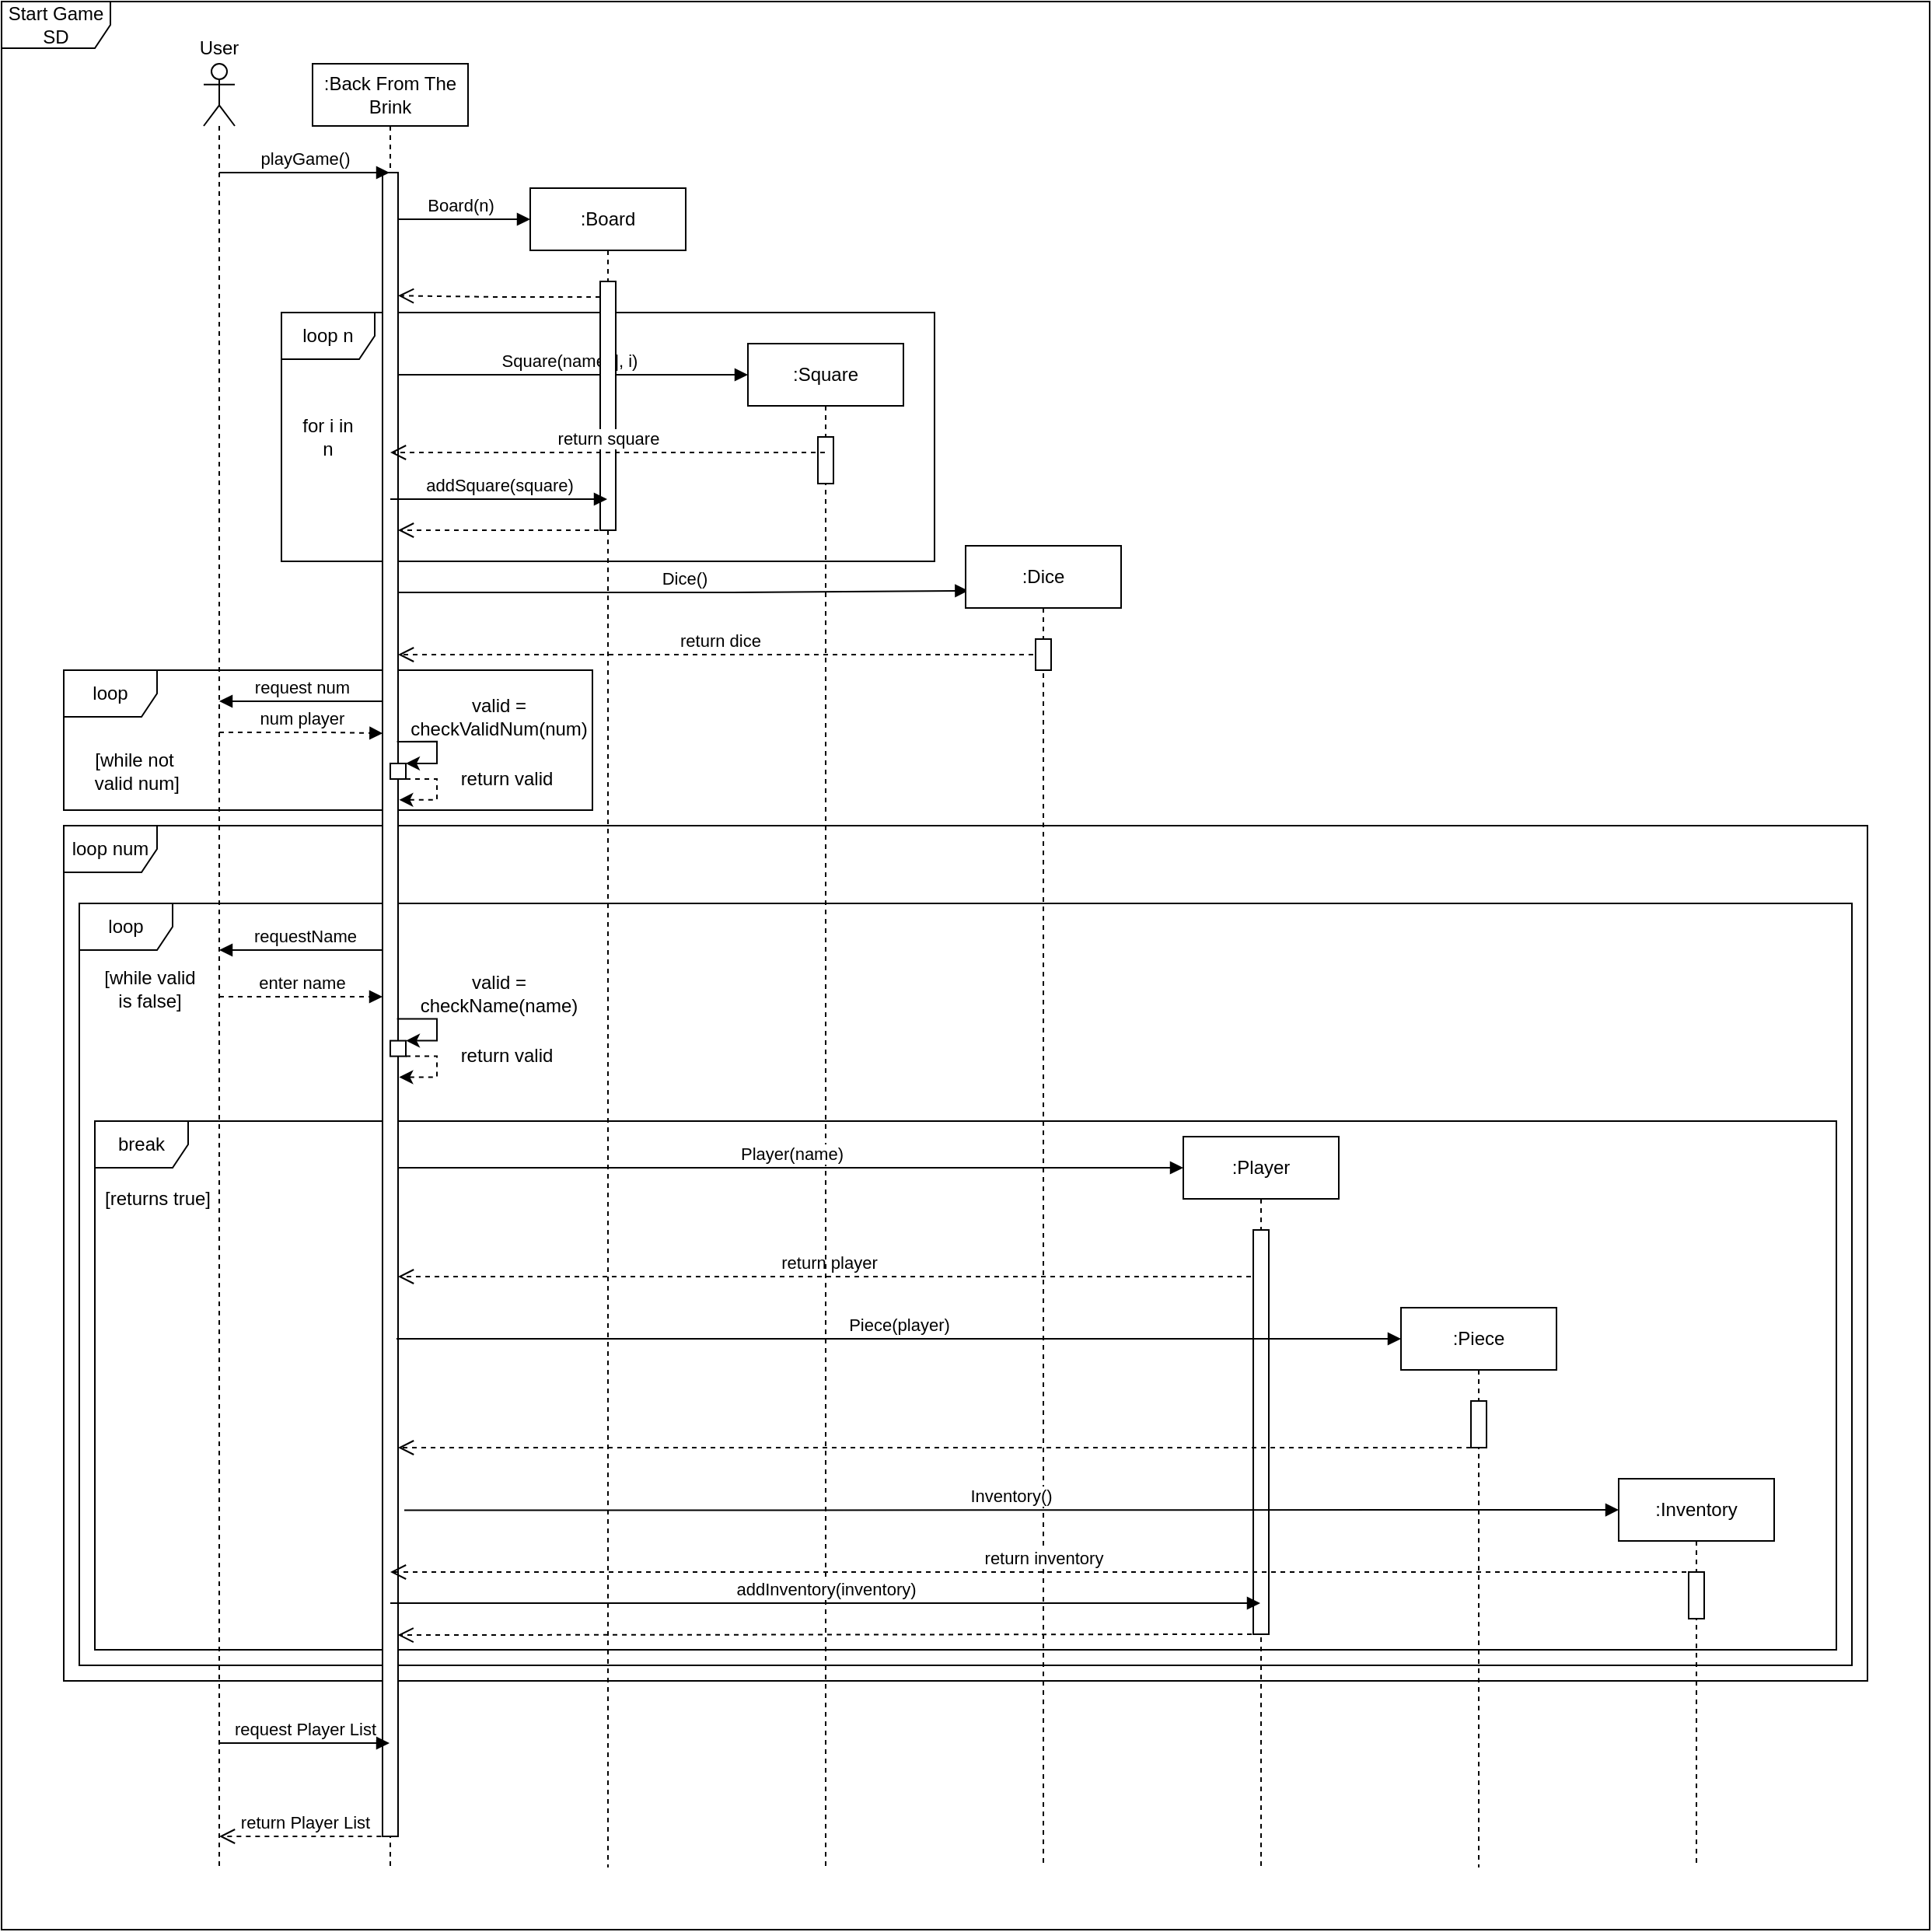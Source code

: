 <mxfile version="13.10.0" type="device"><diagram id="G4HmESQTzpHWLFLgAaE-" name="Page-1"><mxGraphModel dx="1730" dy="913" grid="1" gridSize="10" guides="1" tooltips="1" connect="1" arrows="1" fold="1" page="1" pageScale="1" pageWidth="827" pageHeight="1169" math="0" shadow="0"><root><mxCell id="0"/><mxCell id="1" parent="0"/><mxCell id="XjFpFOUz0O3G0IJD6dk8-18" value="loop n" style="shape=umlFrame;whiteSpace=wrap;html=1;" parent="1" vertex="1"><mxGeometry x="220" y="200" width="420" height="160" as="geometry"/></mxCell><mxCell id="j199UC3N-cG8pIH6lZQa-1" value="Start Game SD" style="shape=umlFrame;whiteSpace=wrap;html=1;width=70;height=30;" parent="1" vertex="1"><mxGeometry x="40" width="1240" height="1240" as="geometry"/></mxCell><mxCell id="XjFpFOUz0O3G0IJD6dk8-43" value="loop num" style="shape=umlFrame;whiteSpace=wrap;html=1;" parent="1" vertex="1"><mxGeometry x="80" y="530" width="1160" height="550" as="geometry"/></mxCell><mxCell id="XjFpFOUz0O3G0IJD6dk8-44" value="loop" style="shape=umlFrame;whiteSpace=wrap;html=1;" parent="1" vertex="1"><mxGeometry x="90" y="580" width="1140" height="490" as="geometry"/></mxCell><mxCell id="XjFpFOUz0O3G0IJD6dk8-47" value="break" style="shape=umlFrame;whiteSpace=wrap;html=1;" parent="1" vertex="1"><mxGeometry x="100" y="720" width="1120" height="340" as="geometry"/></mxCell><mxCell id="XjFpFOUz0O3G0IJD6dk8-41" value="return player" style="html=1;verticalAlign=bottom;endArrow=open;endSize=8;dashed=1;" parent="1" source="XjFpFOUz0O3G0IJD6dk8-37" edge="1"><mxGeometry relative="1" as="geometry"><mxPoint x="705" y="820" as="sourcePoint"/><mxPoint x="295" y="820" as="targetPoint"/></mxGeometry></mxCell><mxCell id="XjFpFOUz0O3G0IJD6dk8-22" value="Square(name[i], i)" style="html=1;verticalAlign=bottom;endArrow=block;" parent="1" source="XjFpFOUz0O3G0IJD6dk8-4" edge="1"><mxGeometry width="80" relative="1" as="geometry"><mxPoint x="370" y="270" as="sourcePoint"/><mxPoint x="520" y="240" as="targetPoint"/><Array as="points"><mxPoint x="370" y="240"/></Array></mxGeometry></mxCell><mxCell id="j199UC3N-cG8pIH6lZQa-17" value="loop" style="shape=umlFrame;whiteSpace=wrap;html=1;" parent="1" vertex="1"><mxGeometry x="80" y="430" width="340" height="90" as="geometry"/></mxCell><mxCell id="XjFpFOUz0O3G0IJD6dk8-13" value="Board(n)" style="html=1;verticalAlign=bottom;endArrow=block;" parent="1" source="XjFpFOUz0O3G0IJD6dk8-4" edge="1"><mxGeometry width="80" relative="1" as="geometry"><mxPoint x="370" y="280" as="sourcePoint"/><mxPoint x="380" y="140" as="targetPoint"/><Array as="points"><mxPoint x="360" y="140"/></Array></mxGeometry></mxCell><mxCell id="XjFpFOUz0O3G0IJD6dk8-42" value="return Player List" style="html=1;verticalAlign=bottom;endArrow=open;dashed=1;endSize=8;" parent="1" edge="1"><mxGeometry relative="1" as="geometry"><mxPoint x="290.18" y="1180" as="sourcePoint"/><mxPoint x="180.004" y="1180" as="targetPoint"/><Array as="points"><mxPoint x="260.68" y="1180"/></Array></mxGeometry></mxCell><mxCell id="XjFpFOUz0O3G0IJD6dk8-32" value="requestName" style="html=1;verticalAlign=bottom;endArrow=block;exitX=0.5;exitY=0.63;exitDx=0;exitDy=0;exitPerimeter=0;" parent="1" edge="1"><mxGeometry width="80" relative="1" as="geometry"><mxPoint x="290.68" y="610.0" as="sourcePoint"/><mxPoint x="180.004" y="610.0" as="targetPoint"/></mxGeometry></mxCell><mxCell id="XjFpFOUz0O3G0IJD6dk8-14" value="" style="html=1;verticalAlign=bottom;endArrow=open;dashed=1;endSize=8;entryX=1;entryY=0.074;entryDx=0;entryDy=0;entryPerimeter=0;" parent="1" source="XjFpFOUz0O3G0IJD6dk8-15" target="XjFpFOUz0O3G0IJD6dk8-39" edge="1"><mxGeometry relative="1" as="geometry"><mxPoint x="440" y="200" as="sourcePoint"/><mxPoint x="296" y="200" as="targetPoint"/><Array as="points"><mxPoint x="410" y="190"/><mxPoint x="360" y="190"/></Array></mxGeometry></mxCell><mxCell id="XjFpFOUz0O3G0IJD6dk8-3" value="" style="shape=umlLifeline;participant=umlActor;perimeter=lifelinePerimeter;whiteSpace=wrap;html=1;container=1;collapsible=0;recursiveResize=0;verticalAlign=top;spacingTop=36;outlineConnect=0;" parent="1" vertex="1"><mxGeometry x="170" y="40" width="20" height="1160" as="geometry"/></mxCell><mxCell id="XjFpFOUz0O3G0IJD6dk8-4" value=":Back From The Brink" style="shape=umlLifeline;perimeter=lifelinePerimeter;whiteSpace=wrap;html=1;container=1;collapsible=0;recursiveResize=0;outlineConnect=0;" parent="1" vertex="1"><mxGeometry x="240" y="40" width="100" height="1160" as="geometry"/></mxCell><mxCell id="XjFpFOUz0O3G0IJD6dk8-39" value="" style="html=1;points=[];perimeter=orthogonalPerimeter;" parent="XjFpFOUz0O3G0IJD6dk8-4" vertex="1"><mxGeometry x="45" y="70" width="10" height="1070" as="geometry"/></mxCell><mxCell id="XjFpFOUz0O3G0IJD6dk8-5" value=":Board" style="shape=umlLifeline;perimeter=lifelinePerimeter;whiteSpace=wrap;html=1;container=1;collapsible=0;recursiveResize=0;outlineConnect=0;" parent="1" vertex="1"><mxGeometry x="380" y="120" width="100" height="1080" as="geometry"/></mxCell><mxCell id="XjFpFOUz0O3G0IJD6dk8-15" value="" style="html=1;points=[];perimeter=orthogonalPerimeter;" parent="XjFpFOUz0O3G0IJD6dk8-5" vertex="1"><mxGeometry x="45" y="60" width="10" height="160" as="geometry"/></mxCell><mxCell id="XjFpFOUz0O3G0IJD6dk8-7" value="playGame()" style="html=1;verticalAlign=bottom;endArrow=block;" parent="1" source="XjFpFOUz0O3G0IJD6dk8-3" target="XjFpFOUz0O3G0IJD6dk8-4" edge="1"><mxGeometry width="80" relative="1" as="geometry"><mxPoint x="370" y="280" as="sourcePoint"/><mxPoint x="450" y="280" as="targetPoint"/><Array as="points"><mxPoint x="210" y="110"/></Array></mxGeometry></mxCell><mxCell id="XjFpFOUz0O3G0IJD6dk8-11" value="User" style="text;html=1;strokeColor=none;fillColor=none;align=center;verticalAlign=middle;whiteSpace=wrap;rounded=0;" parent="1" vertex="1"><mxGeometry x="160" y="20" width="40" height="20" as="geometry"/></mxCell><mxCell id="XjFpFOUz0O3G0IJD6dk8-19" value="for i in n" style="text;html=1;strokeColor=none;fillColor=none;align=center;verticalAlign=middle;whiteSpace=wrap;rounded=0;" parent="1" vertex="1"><mxGeometry x="230" y="270" width="40" height="20" as="geometry"/></mxCell><mxCell id="XjFpFOUz0O3G0IJD6dk8-20" value=":Square" style="shape=umlLifeline;perimeter=lifelinePerimeter;whiteSpace=wrap;html=1;container=1;collapsible=0;recursiveResize=0;outlineConnect=0;" parent="1" vertex="1"><mxGeometry x="520" y="220" width="100" height="980" as="geometry"/></mxCell><mxCell id="XjFpFOUz0O3G0IJD6dk8-23" value="" style="html=1;points=[];perimeter=orthogonalPerimeter;" parent="XjFpFOUz0O3G0IJD6dk8-20" vertex="1"><mxGeometry x="45" y="60" width="10" height="30" as="geometry"/></mxCell><mxCell id="XjFpFOUz0O3G0IJD6dk8-25" value="" style="html=1;verticalAlign=bottom;endArrow=open;dashed=1;endSize=8;" parent="1" edge="1"><mxGeometry relative="1" as="geometry"><mxPoint x="430" y="340" as="sourcePoint"/><mxPoint x="295" y="340" as="targetPoint"/><Array as="points"><mxPoint x="375" y="340"/></Array></mxGeometry></mxCell><mxCell id="XjFpFOUz0O3G0IJD6dk8-27" value="num player" style="html=1;verticalAlign=bottom;endArrow=block;dashed=1;entryX=0.017;entryY=0.337;entryDx=0;entryDy=0;entryPerimeter=0;" parent="1" source="XjFpFOUz0O3G0IJD6dk8-3" target="XjFpFOUz0O3G0IJD6dk8-39" edge="1"><mxGeometry width="80" relative="1" as="geometry"><mxPoint x="180" y="490" as="sourcePoint"/><mxPoint x="286" y="489" as="targetPoint"/><Array as="points"><mxPoint x="250" y="470"/></Array></mxGeometry></mxCell><mxCell id="XjFpFOUz0O3G0IJD6dk8-33" value="enter name" style="html=1;verticalAlign=bottom;endArrow=block;dashed=1;" parent="1" target="XjFpFOUz0O3G0IJD6dk8-39" edge="1"><mxGeometry width="80" relative="1" as="geometry"><mxPoint x="180" y="640" as="sourcePoint"/><mxPoint x="280" y="640" as="targetPoint"/></mxGeometry></mxCell><mxCell id="XjFpFOUz0O3G0IJD6dk8-36" value="Player(name)" style="html=1;verticalAlign=bottom;endArrow=block;" parent="1" edge="1"><mxGeometry width="80" relative="1" as="geometry"><mxPoint x="295" y="750" as="sourcePoint"/><mxPoint x="800" y="750" as="targetPoint"/></mxGeometry></mxCell><mxCell id="XjFpFOUz0O3G0IJD6dk8-37" value=":Player" style="shape=umlLifeline;perimeter=lifelinePerimeter;whiteSpace=wrap;html=1;container=1;collapsible=0;recursiveResize=0;outlineConnect=0;" parent="1" vertex="1"><mxGeometry x="800" y="730" width="100" height="470" as="geometry"/></mxCell><mxCell id="XjFpFOUz0O3G0IJD6dk8-38" value="" style="html=1;points=[];perimeter=orthogonalPerimeter;" parent="XjFpFOUz0O3G0IJD6dk8-37" vertex="1"><mxGeometry x="45" y="60" width="10" height="260" as="geometry"/></mxCell><mxCell id="XjFpFOUz0O3G0IJD6dk8-45" value="[while valid &lt;br&gt;is false]" style="text;html=1;align=center;verticalAlign=middle;resizable=0;points=[];autosize=1;" parent="1" vertex="1"><mxGeometry x="90" y="610" width="90" height="50" as="geometry"/></mxCell><mxCell id="XjFpFOUz0O3G0IJD6dk8-48" value="[returns true]" style="text;html=1;align=center;verticalAlign=middle;resizable=0;points=[];autosize=1;" parent="1" vertex="1"><mxGeometry x="100" y="760" width="80" height="20" as="geometry"/></mxCell><mxCell id="j199UC3N-cG8pIH6lZQa-8" value="Dice()" style="html=1;verticalAlign=bottom;endArrow=block;entryX=0.017;entryY=0.034;entryDx=0;entryDy=0;entryPerimeter=0;" parent="1" source="XjFpFOUz0O3G0IJD6dk8-39" target="j199UC3N-cG8pIH6lZQa-2" edge="1"><mxGeometry width="80" relative="1" as="geometry"><mxPoint x="580" y="390" as="sourcePoint"/><mxPoint x="660" y="390" as="targetPoint"/><Array as="points"><mxPoint x="520" y="380"/></Array></mxGeometry></mxCell><mxCell id="j199UC3N-cG8pIH6lZQa-9" value="return dice" style="html=1;verticalAlign=bottom;endArrow=open;dashed=1;endSize=8;" parent="1" source="j199UC3N-cG8pIH6lZQa-2" target="XjFpFOUz0O3G0IJD6dk8-39" edge="1"><mxGeometry relative="1" as="geometry"><mxPoint x="432.5" y="450" as="sourcePoint"/><mxPoint x="297.5" y="450" as="targetPoint"/><Array as="points"><mxPoint x="550" y="420"/></Array></mxGeometry></mxCell><mxCell id="j199UC3N-cG8pIH6lZQa-10" value=":Piece" style="shape=umlLifeline;perimeter=lifelinePerimeter;whiteSpace=wrap;html=1;container=1;collapsible=0;recursiveResize=0;outlineConnect=0;" parent="1" vertex="1"><mxGeometry x="940" y="840" width="100" height="360" as="geometry"/></mxCell><mxCell id="j199UC3N-cG8pIH6lZQa-12" value="" style="html=1;points=[];perimeter=orthogonalPerimeter;" parent="j199UC3N-cG8pIH6lZQa-10" vertex="1"><mxGeometry x="45" y="60" width="10" height="30" as="geometry"/></mxCell><mxCell id="j199UC3N-cG8pIH6lZQa-11" value="Piece(player)" style="html=1;verticalAlign=bottom;endArrow=block;" parent="1" edge="1"><mxGeometry width="80" relative="1" as="geometry"><mxPoint x="294" y="860" as="sourcePoint"/><mxPoint x="940" y="860" as="targetPoint"/></mxGeometry></mxCell><mxCell id="j199UC3N-cG8pIH6lZQa-13" value="" style="html=1;verticalAlign=bottom;endArrow=open;endSize=8;dashed=1;" parent="1" source="j199UC3N-cG8pIH6lZQa-12" edge="1"><mxGeometry relative="1" as="geometry"><mxPoint x="849.5" y="930" as="sourcePoint"/><mxPoint x="295" y="930" as="targetPoint"/></mxGeometry></mxCell><mxCell id="j199UC3N-cG8pIH6lZQa-16" value="request num" style="html=1;verticalAlign=bottom;endArrow=block;" parent="1" target="XjFpFOUz0O3G0IJD6dk8-3" edge="1"><mxGeometry width="80" relative="1" as="geometry"><mxPoint x="285" y="450" as="sourcePoint"/><mxPoint x="299.5" y="490" as="targetPoint"/><Array as="points"><mxPoint x="270" y="450"/></Array></mxGeometry></mxCell><mxCell id="j199UC3N-cG8pIH6lZQa-18" value="[while not&lt;br&gt;&amp;nbsp;valid num]" style="text;html=1;align=center;verticalAlign=middle;resizable=0;points=[];autosize=1;" parent="1" vertex="1"><mxGeometry x="90" y="480" width="70" height="30" as="geometry"/></mxCell><mxCell id="j199UC3N-cG8pIH6lZQa-22" value="valid = checkValidNum(num)" style="text;html=1;strokeColor=none;fillColor=none;align=center;verticalAlign=middle;whiteSpace=wrap;rounded=0;" parent="1" vertex="1"><mxGeometry x="340" y="450" width="40" height="20" as="geometry"/></mxCell><mxCell id="j199UC3N-cG8pIH6lZQa-2" value=":Dice" style="shape=umlLifeline;perimeter=lifelinePerimeter;whiteSpace=wrap;html=1;container=1;collapsible=0;recursiveResize=0;outlineConnect=0;" parent="1" vertex="1"><mxGeometry x="660" y="350" width="100" height="850" as="geometry"/></mxCell><mxCell id="j199UC3N-cG8pIH6lZQa-6" value="" style="html=1;points=[];perimeter=orthogonalPerimeter;" parent="j199UC3N-cG8pIH6lZQa-2" vertex="1"><mxGeometry x="45" y="60" width="10" height="20" as="geometry"/></mxCell><mxCell id="TxVGsGsQsq2__FSiZ8od-1" value=":Inventory" style="shape=umlLifeline;perimeter=lifelinePerimeter;whiteSpace=wrap;html=1;container=1;collapsible=0;recursiveResize=0;outlineConnect=0;" parent="1" vertex="1"><mxGeometry x="1080" y="950" width="100" height="250" as="geometry"/></mxCell><mxCell id="TxVGsGsQsq2__FSiZ8od-2" value="" style="html=1;points=[];perimeter=orthogonalPerimeter;" parent="TxVGsGsQsq2__FSiZ8od-1" vertex="1"><mxGeometry x="45" y="60" width="10" height="30" as="geometry"/></mxCell><mxCell id="TxVGsGsQsq2__FSiZ8od-3" value="Inventory()" style="html=1;verticalAlign=bottom;endArrow=block;exitX=1.4;exitY=0.804;exitDx=0;exitDy=0;exitPerimeter=0;" parent="1" source="XjFpFOUz0O3G0IJD6dk8-39" edge="1"><mxGeometry width="80" relative="1" as="geometry"><mxPoint x="434" y="970" as="sourcePoint"/><mxPoint x="1080" y="970" as="targetPoint"/></mxGeometry></mxCell><mxCell id="TxVGsGsQsq2__FSiZ8od-4" value="return inventory" style="html=1;verticalAlign=bottom;endArrow=open;endSize=8;dashed=1;" parent="1" source="TxVGsGsQsq2__FSiZ8od-1" target="XjFpFOUz0O3G0IJD6dk8-4" edge="1"><mxGeometry relative="1" as="geometry"><mxPoint x="1130" y="1040" as="sourcePoint"/><mxPoint x="850" y="1040" as="targetPoint"/><Array as="points"><mxPoint x="990" y="1010"/></Array></mxGeometry></mxCell><mxCell id="TxVGsGsQsq2__FSiZ8od-5" value="" style="html=1;verticalAlign=bottom;endArrow=open;endSize=8;dashed=1;entryX=0.98;entryY=0.879;entryDx=0;entryDy=0;entryPerimeter=0;" parent="1" target="XjFpFOUz0O3G0IJD6dk8-39" edge="1"><mxGeometry relative="1" as="geometry"><mxPoint x="850" y="1050" as="sourcePoint"/><mxPoint x="570" y="1050" as="targetPoint"/></mxGeometry></mxCell><mxCell id="OqYefLpBPD6iz85sGEel-3" value="request Player List" style="html=1;verticalAlign=bottom;endArrow=block;" parent="1" source="XjFpFOUz0O3G0IJD6dk8-3" target="XjFpFOUz0O3G0IJD6dk8-4" edge="1"><mxGeometry width="80" relative="1" as="geometry"><mxPoint x="490" y="1130" as="sourcePoint"/><mxPoint x="570" y="1130" as="targetPoint"/><Array as="points"><mxPoint x="250" y="1120"/></Array></mxGeometry></mxCell><mxCell id="HGq6jRHwzlDD1spIpZ0g-1" value="return square" style="html=1;verticalAlign=bottom;endArrow=open;dashed=1;endSize=8;" edge="1" parent="1" source="XjFpFOUz0O3G0IJD6dk8-20" target="XjFpFOUz0O3G0IJD6dk8-4"><mxGeometry relative="1" as="geometry"><mxPoint x="510" y="320" as="sourcePoint"/><mxPoint x="300" y="290" as="targetPoint"/><Array as="points"><mxPoint x="440" y="290"/></Array></mxGeometry></mxCell><mxCell id="HGq6jRHwzlDD1spIpZ0g-2" value="addSquare(square)" style="html=1;verticalAlign=bottom;endArrow=block;" edge="1" parent="1" source="XjFpFOUz0O3G0IJD6dk8-4" target="XjFpFOUz0O3G0IJD6dk8-5"><mxGeometry width="80" relative="1" as="geometry"><mxPoint x="430" y="260" as="sourcePoint"/><mxPoint x="510" y="260" as="targetPoint"/><Array as="points"><mxPoint x="360" y="320"/><mxPoint x="420" y="320"/></Array></mxGeometry></mxCell><mxCell id="HGq6jRHwzlDD1spIpZ0g-4" value="addInventory(inventory)" style="html=1;verticalAlign=bottom;endArrow=block;" edge="1" parent="1" source="XjFpFOUz0O3G0IJD6dk8-4" target="XjFpFOUz0O3G0IJD6dk8-37"><mxGeometry width="80" relative="1" as="geometry"><mxPoint x="650" y="1010" as="sourcePoint"/><mxPoint x="730" y="1010" as="targetPoint"/><Array as="points"><mxPoint x="580" y="1030"/></Array></mxGeometry></mxCell><mxCell id="HGq6jRHwzlDD1spIpZ0g-7" style="edgeStyle=orthogonalEdgeStyle;rounded=0;orthogonalLoop=1;jettySize=auto;html=1;exitX=1;exitY=1;exitDx=0;exitDy=0;entryX=1.069;entryY=0.377;entryDx=0;entryDy=0;entryPerimeter=0;dashed=1;" edge="1" parent="1" source="HGq6jRHwzlDD1spIpZ0g-5" target="XjFpFOUz0O3G0IJD6dk8-39"><mxGeometry relative="1" as="geometry"><Array as="points"><mxPoint x="320" y="500"/><mxPoint x="320" y="513"/></Array></mxGeometry></mxCell><mxCell id="HGq6jRHwzlDD1spIpZ0g-5" value="" style="rounded=0;whiteSpace=wrap;html=1;" vertex="1" parent="1"><mxGeometry x="290" y="490" width="10" height="10" as="geometry"/></mxCell><mxCell id="HGq6jRHwzlDD1spIpZ0g-6" value="" style="endArrow=classic;html=1;exitX=0.931;exitY=0.342;exitDx=0;exitDy=0;exitPerimeter=0;entryX=1;entryY=0;entryDx=0;entryDy=0;edgeStyle=orthogonalEdgeStyle;rounded=0;" edge="1" parent="1" source="XjFpFOUz0O3G0IJD6dk8-39" target="HGq6jRHwzlDD1spIpZ0g-5"><mxGeometry width="50" height="50" relative="1" as="geometry"><mxPoint x="350" y="510" as="sourcePoint"/><mxPoint x="400" y="460" as="targetPoint"/><Array as="points"><mxPoint x="320" y="476"/><mxPoint x="320" y="490"/></Array></mxGeometry></mxCell><mxCell id="HGq6jRHwzlDD1spIpZ0g-8" value="return valid" style="text;html=1;strokeColor=none;fillColor=none;align=center;verticalAlign=middle;whiteSpace=wrap;rounded=0;" vertex="1" parent="1"><mxGeometry x="330" y="490" width="70" height="20" as="geometry"/></mxCell><mxCell id="HGq6jRHwzlDD1spIpZ0g-17" value="valid = checkName(name)" style="text;html=1;strokeColor=none;fillColor=none;align=center;verticalAlign=middle;whiteSpace=wrap;rounded=0;" vertex="1" parent="1"><mxGeometry x="340" y="628.3" width="40" height="20" as="geometry"/></mxCell><mxCell id="HGq6jRHwzlDD1spIpZ0g-18" style="edgeStyle=orthogonalEdgeStyle;rounded=0;orthogonalLoop=1;jettySize=auto;html=1;exitX=1;exitY=1;exitDx=0;exitDy=0;entryX=1.069;entryY=0.377;entryDx=0;entryDy=0;entryPerimeter=0;dashed=1;" edge="1" parent="1" source="HGq6jRHwzlDD1spIpZ0g-19"><mxGeometry relative="1" as="geometry"><mxPoint x="295.69" y="691.69" as="targetPoint"/><Array as="points"><mxPoint x="320" y="678.3"/><mxPoint x="320" y="691.3"/></Array></mxGeometry></mxCell><mxCell id="HGq6jRHwzlDD1spIpZ0g-19" value="" style="rounded=0;whiteSpace=wrap;html=1;" vertex="1" parent="1"><mxGeometry x="290" y="668.3" width="10" height="10" as="geometry"/></mxCell><mxCell id="HGq6jRHwzlDD1spIpZ0g-20" value="" style="endArrow=classic;html=1;exitX=0.931;exitY=0.342;exitDx=0;exitDy=0;exitPerimeter=0;entryX=1;entryY=0;entryDx=0;entryDy=0;edgeStyle=orthogonalEdgeStyle;rounded=0;" edge="1" parent="1" target="HGq6jRHwzlDD1spIpZ0g-19"><mxGeometry width="50" height="50" relative="1" as="geometry"><mxPoint x="294.31" y="654.24" as="sourcePoint"/><mxPoint x="400" y="638.3" as="targetPoint"/><Array as="points"><mxPoint x="320" y="654.3"/><mxPoint x="320" y="668.3"/></Array></mxGeometry></mxCell><mxCell id="HGq6jRHwzlDD1spIpZ0g-21" value="return valid" style="text;html=1;strokeColor=none;fillColor=none;align=center;verticalAlign=middle;whiteSpace=wrap;rounded=0;" vertex="1" parent="1"><mxGeometry x="330" y="668.3" width="70" height="20" as="geometry"/></mxCell></root></mxGraphModel></diagram></mxfile>